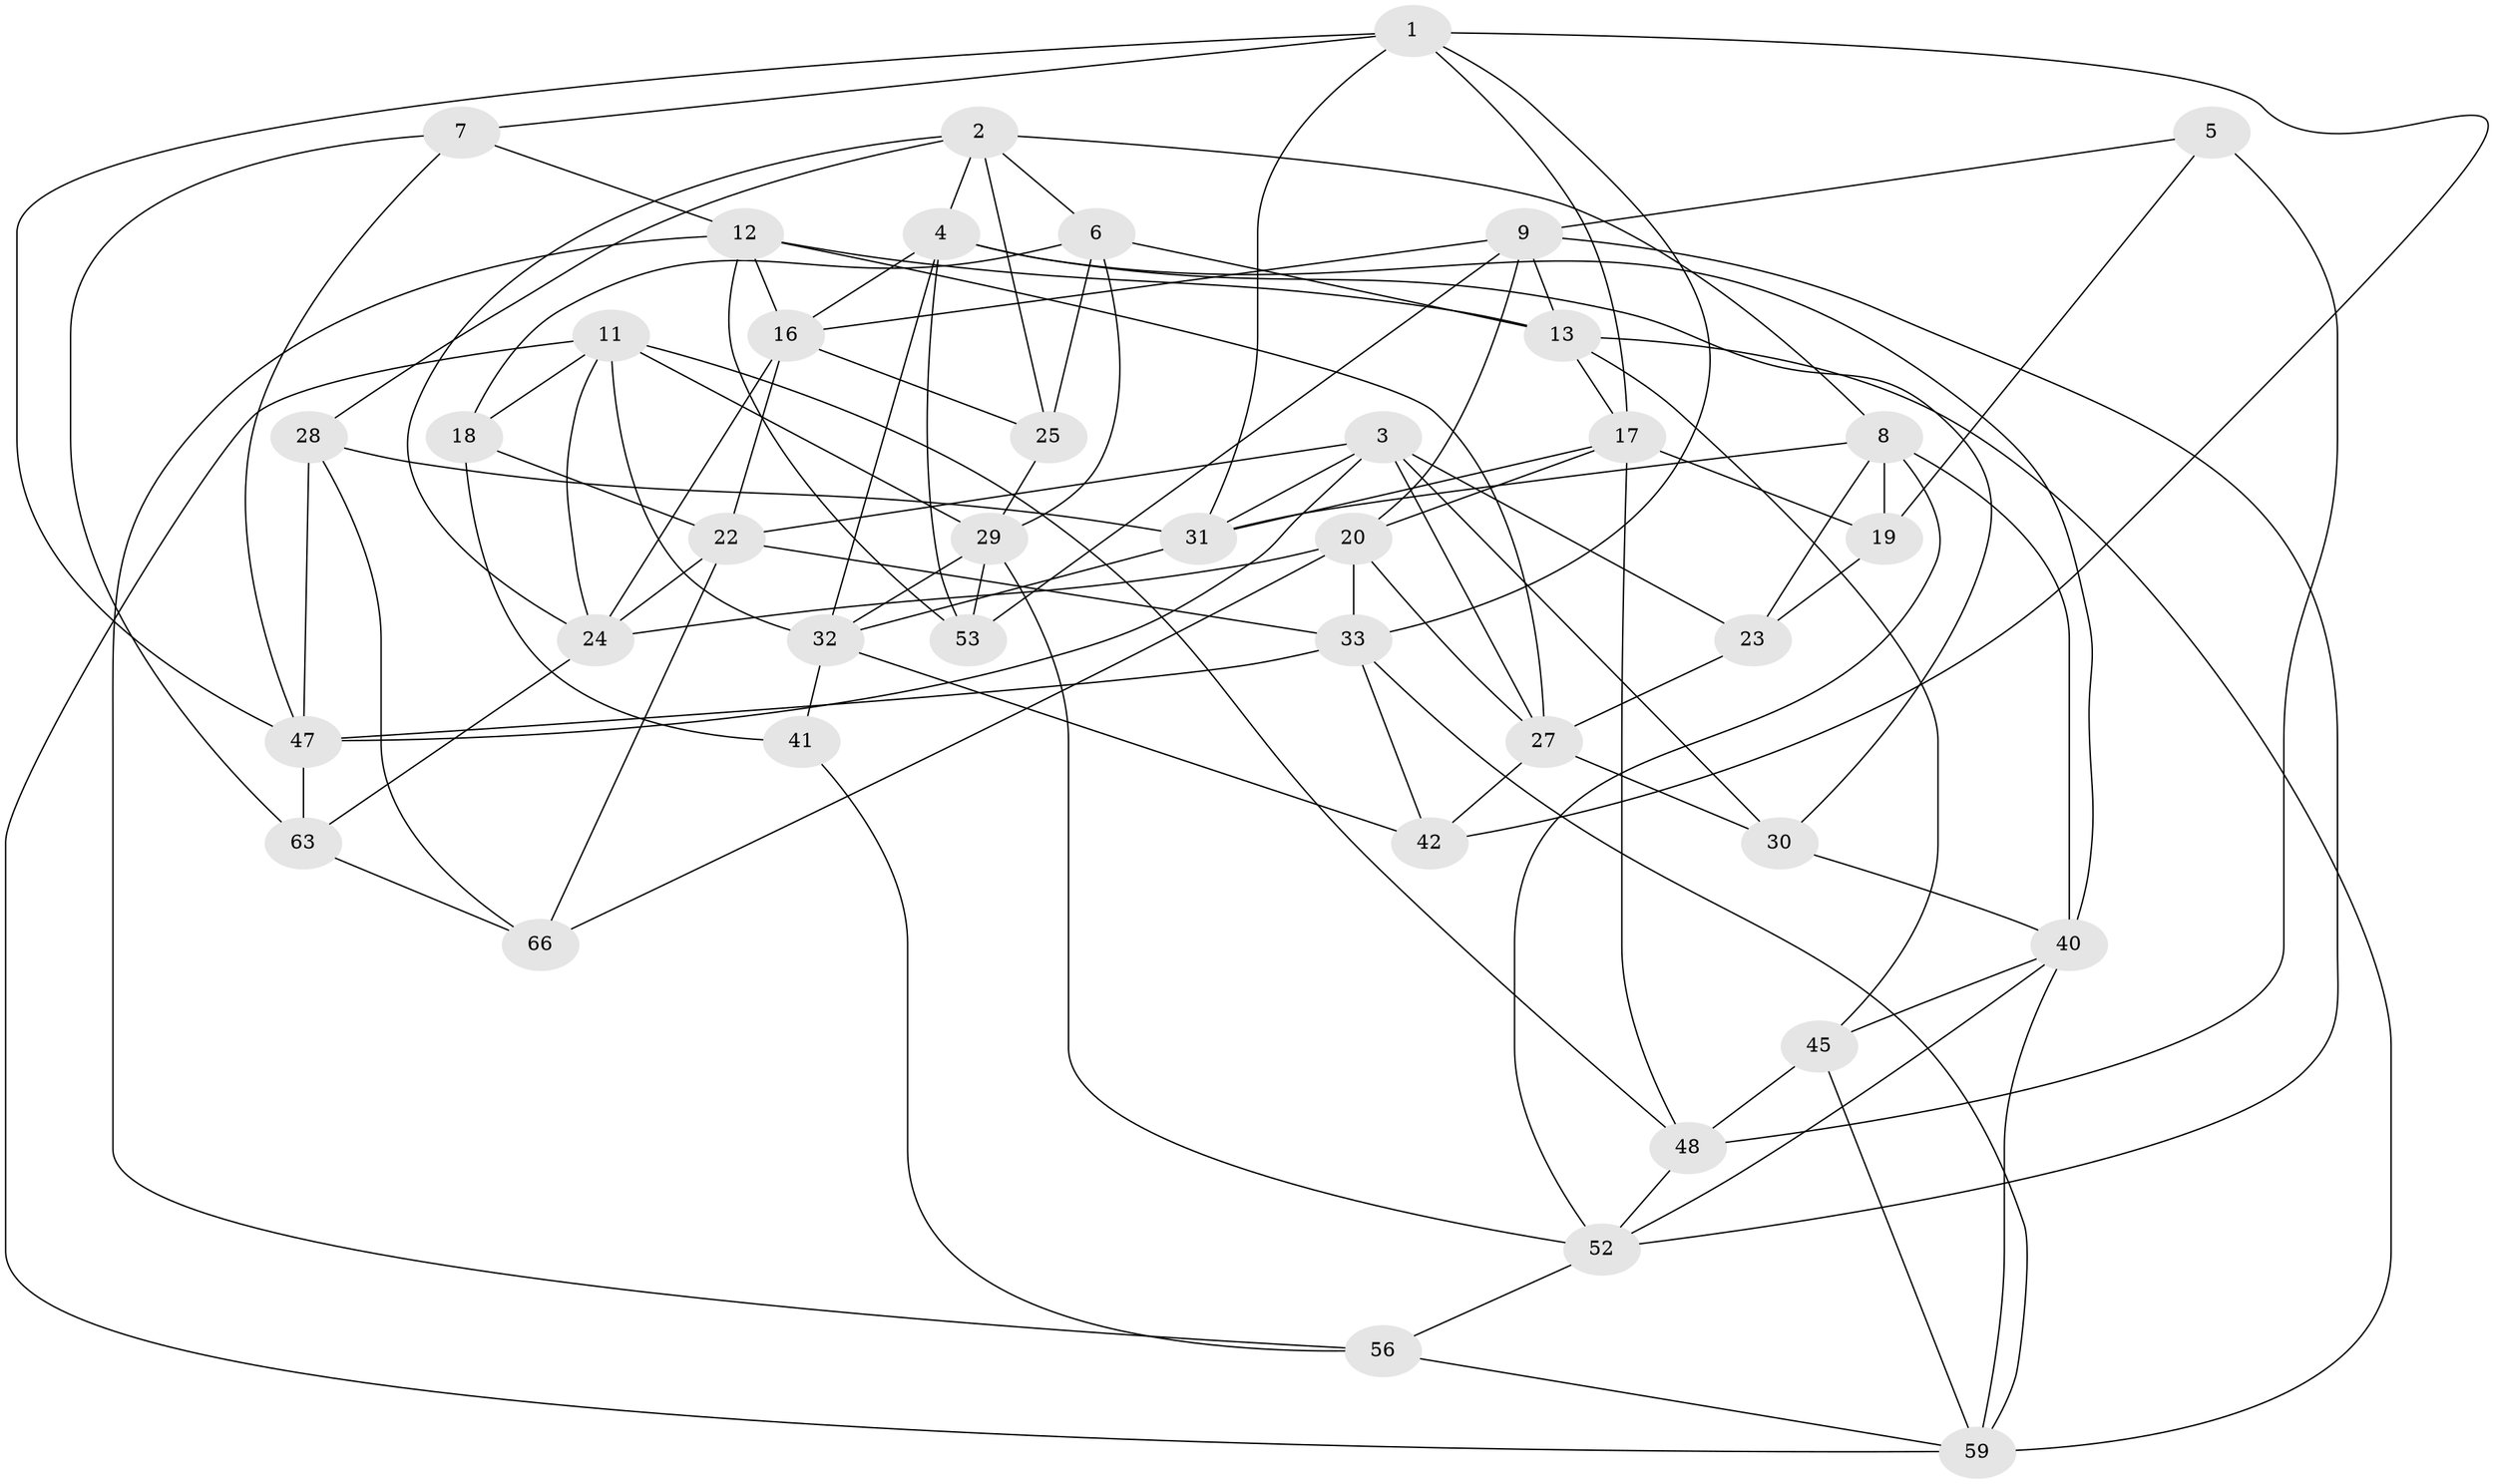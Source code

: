 // Generated by graph-tools (version 1.1) at 2025/52/02/27/25 19:52:27]
// undirected, 40 vertices, 103 edges
graph export_dot {
graph [start="1"]
  node [color=gray90,style=filled];
  1 [super="+51"];
  2 [super="+21"];
  3 [super="+46"];
  4 [super="+10"];
  5;
  6 [super="+54"];
  7;
  8 [super="+14"];
  9 [super="+44"];
  11 [super="+36"];
  12 [super="+38"];
  13 [super="+15"];
  16 [super="+65"];
  17 [super="+37"];
  18 [super="+49"];
  19;
  20 [super="+58"];
  22 [super="+55"];
  23;
  24 [super="+26"];
  25;
  27 [super="+39"];
  28;
  29 [super="+35"];
  30;
  31 [super="+61"];
  32 [super="+50"];
  33 [super="+34"];
  40 [super="+43"];
  41;
  42;
  45;
  47 [super="+64"];
  48 [super="+57"];
  52 [super="+60"];
  53;
  56;
  59 [super="+62"];
  63;
  66;
  1 -- 7;
  1 -- 47;
  1 -- 42;
  1 -- 31;
  1 -- 17;
  1 -- 33;
  2 -- 24;
  2 -- 8;
  2 -- 25;
  2 -- 28;
  2 -- 4;
  2 -- 6;
  3 -- 23;
  3 -- 30;
  3 -- 47;
  3 -- 27;
  3 -- 31;
  3 -- 22;
  4 -- 16;
  4 -- 53;
  4 -- 30;
  4 -- 40;
  4 -- 32;
  5 -- 48 [weight=2];
  5 -- 19;
  5 -- 9;
  6 -- 13;
  6 -- 18 [weight=2];
  6 -- 29;
  6 -- 25;
  7 -- 63;
  7 -- 12;
  7 -- 47;
  8 -- 23;
  8 -- 31;
  8 -- 40;
  8 -- 19;
  8 -- 52;
  9 -- 53;
  9 -- 20;
  9 -- 52;
  9 -- 16;
  9 -- 13;
  11 -- 59;
  11 -- 18;
  11 -- 32;
  11 -- 24;
  11 -- 48;
  11 -- 29;
  12 -- 53;
  12 -- 27;
  12 -- 56;
  12 -- 16;
  12 -- 13;
  13 -- 17;
  13 -- 59;
  13 -- 45;
  16 -- 22;
  16 -- 25;
  16 -- 24;
  17 -- 20;
  17 -- 19;
  17 -- 48;
  17 -- 31;
  18 -- 41 [weight=2];
  18 -- 22;
  19 -- 23;
  20 -- 24;
  20 -- 33;
  20 -- 66;
  20 -- 27;
  22 -- 24;
  22 -- 66;
  22 -- 33;
  23 -- 27;
  24 -- 63;
  25 -- 29;
  27 -- 30;
  27 -- 42;
  28 -- 66;
  28 -- 47;
  28 -- 31;
  29 -- 53;
  29 -- 32;
  29 -- 52;
  30 -- 40;
  31 -- 32;
  32 -- 41;
  32 -- 42;
  33 -- 42;
  33 -- 59;
  33 -- 47;
  40 -- 52;
  40 -- 59;
  40 -- 45;
  41 -- 56;
  45 -- 48;
  45 -- 59;
  47 -- 63;
  48 -- 52;
  52 -- 56;
  56 -- 59;
  63 -- 66;
}
